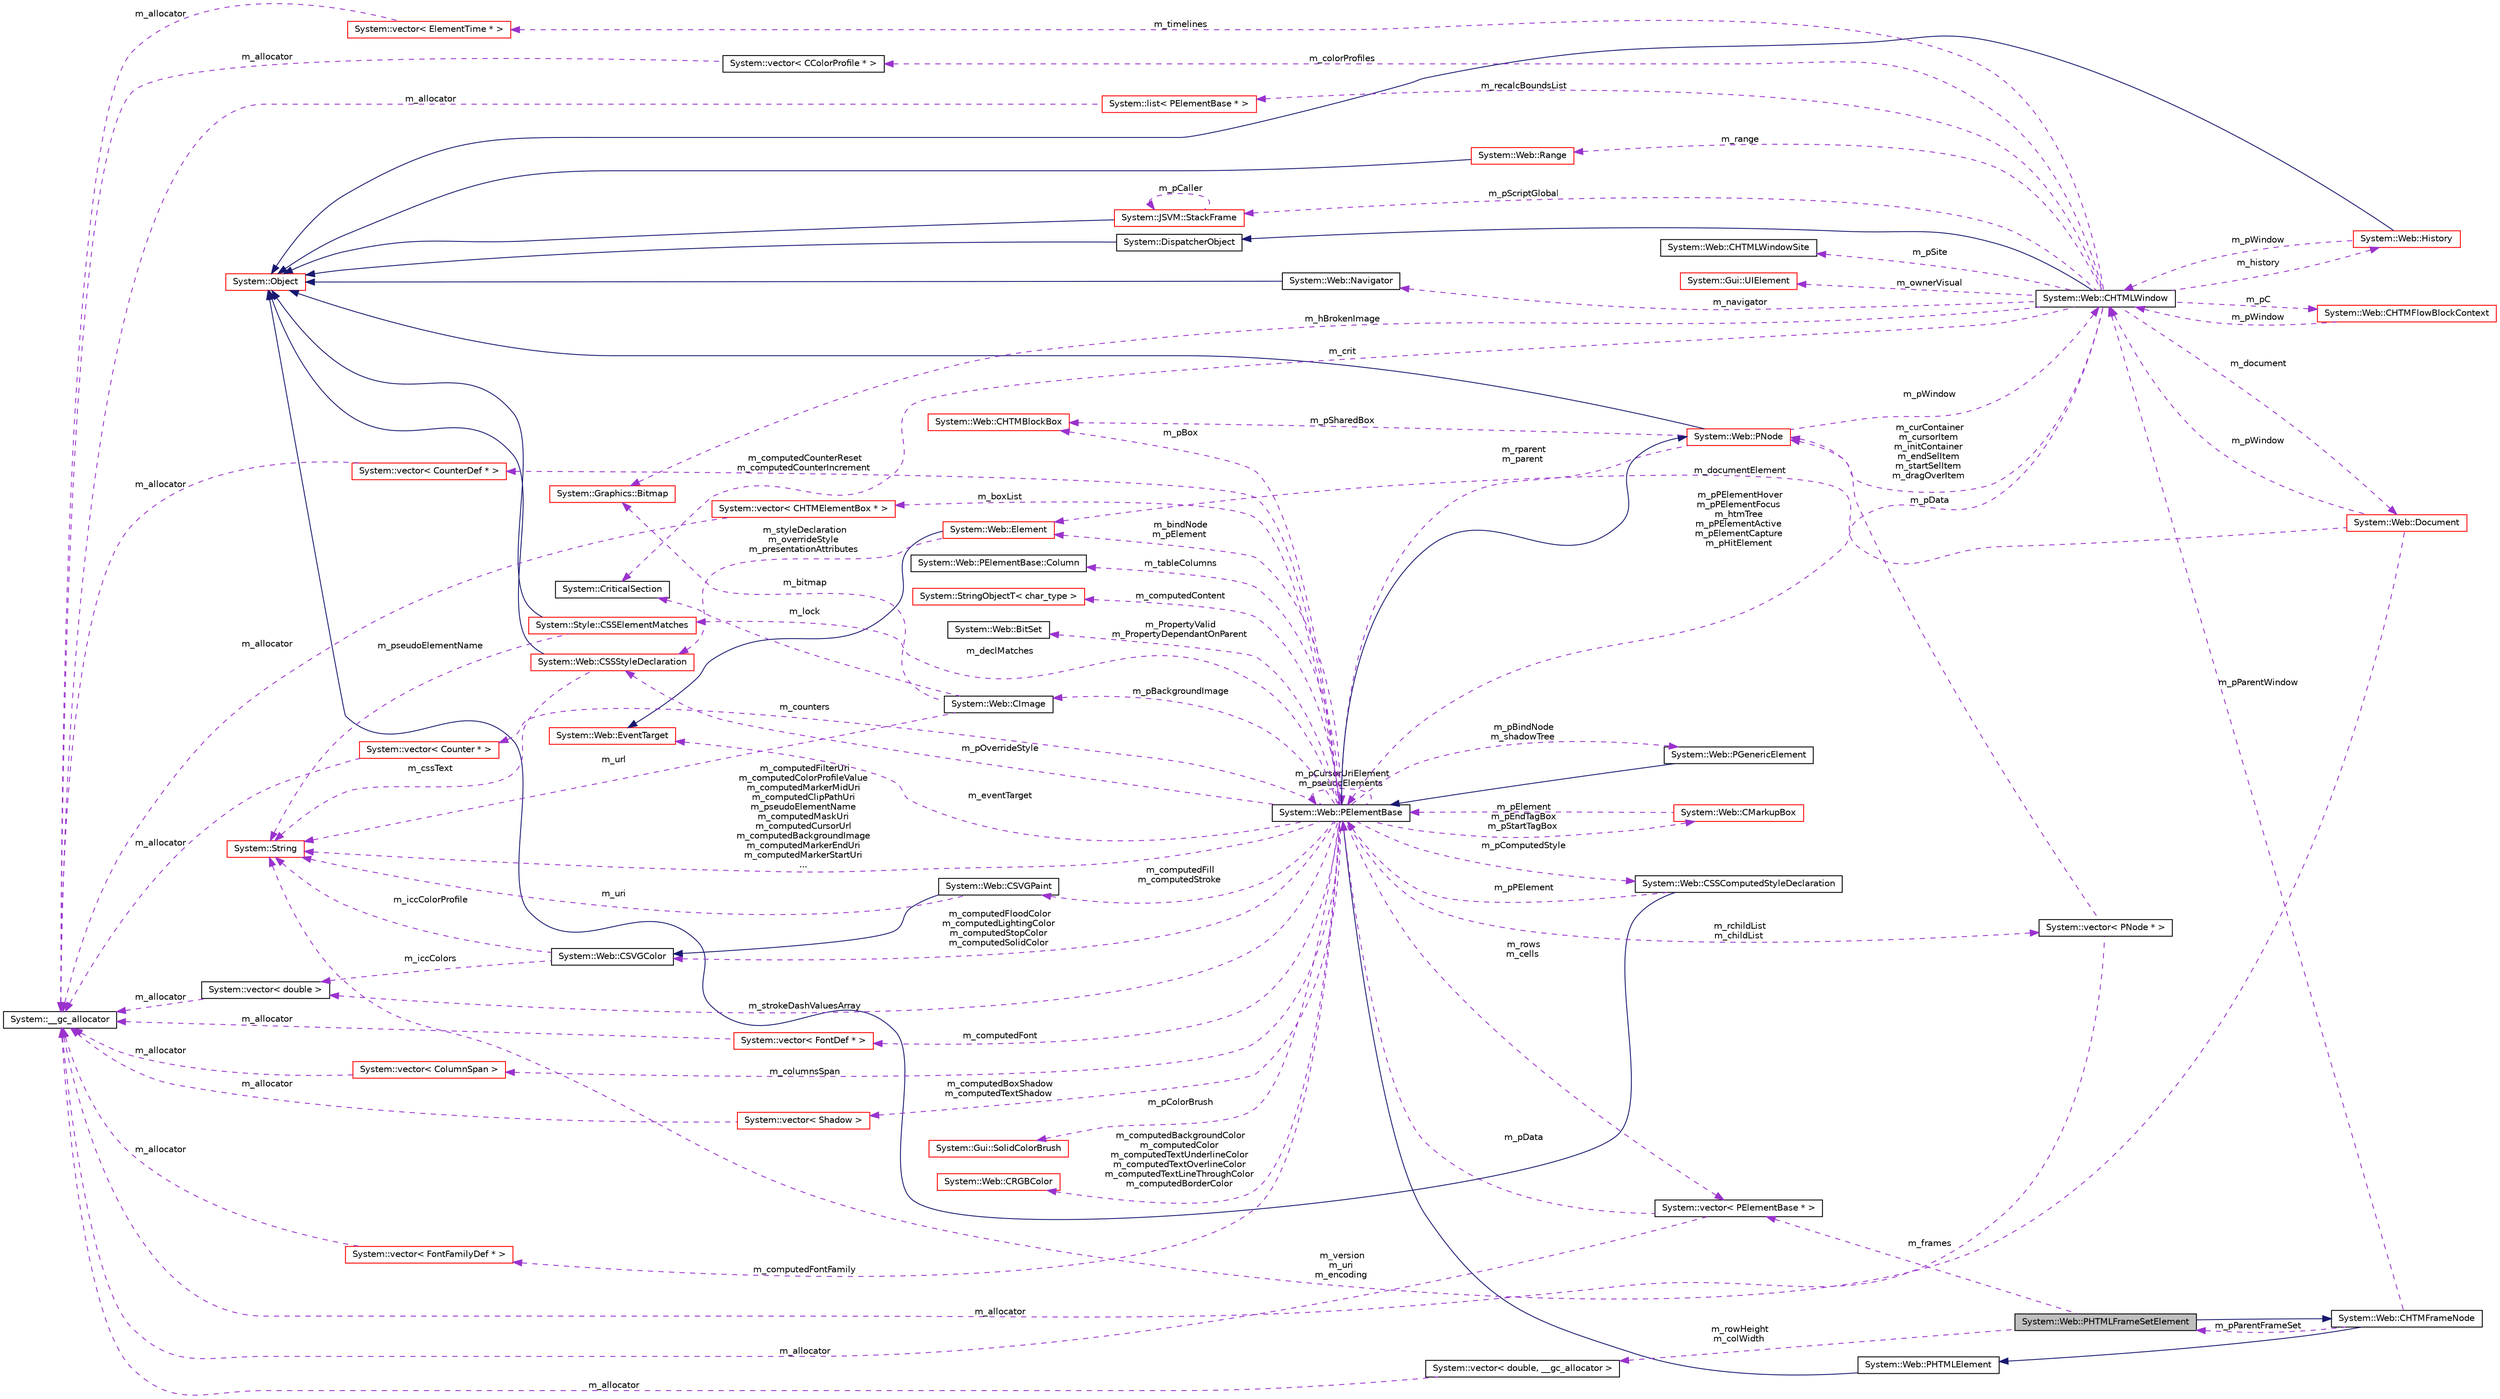 digraph G
{
  edge [fontname="Helvetica",fontsize="10",labelfontname="Helvetica",labelfontsize="10"];
  node [fontname="Helvetica",fontsize="10",shape=record];
  rankdir="LR";
  Node1 [label="System::Web::PHTMLFrameSetElement",height=0.2,width=0.4,color="black", fillcolor="grey75", style="filled" fontcolor="black"];
  Node2 -> Node1 [dir="back",color="midnightblue",fontsize="10",style="solid",fontname="Helvetica"];
  Node2 [label="System::Web::CHTMFrameNode",height=0.2,width=0.4,color="black", fillcolor="white", style="filled",URL="$class_system_1_1_web_1_1_c_h_t_m_frame_node.html"];
  Node3 -> Node2 [dir="back",color="midnightblue",fontsize="10",style="solid",fontname="Helvetica"];
  Node3 [label="System::Web::PHTMLElement",height=0.2,width=0.4,color="black", fillcolor="white", style="filled",URL="$class_system_1_1_web_1_1_p_h_t_m_l_element.html"];
  Node4 -> Node3 [dir="back",color="midnightblue",fontsize="10",style="solid",fontname="Helvetica"];
  Node4 [label="System::Web::PElementBase",height=0.2,width=0.4,color="black", fillcolor="white", style="filled",URL="$class_system_1_1_web_1_1_p_element_base.html"];
  Node5 -> Node4 [dir="back",color="midnightblue",fontsize="10",style="solid",fontname="Helvetica"];
  Node5 [label="System::Web::PNode",height=0.2,width=0.4,color="red", fillcolor="white", style="filled",URL="$class_system_1_1_web_1_1_p_node.html"];
  Node6 -> Node5 [dir="back",color="midnightblue",fontsize="10",style="solid",fontname="Helvetica"];
  Node6 [label="System::Object",height=0.2,width=0.4,color="red", fillcolor="white", style="filled",URL="$class_system_1_1_object.html"];
  Node7 -> Node5 [dir="back",color="darkorchid3",fontsize="10",style="dashed",label=" m_pWindow" ,fontname="Helvetica"];
  Node7 [label="System::Web::CHTMLWindow",height=0.2,width=0.4,color="black", fillcolor="white", style="filled",URL="$class_system_1_1_web_1_1_c_h_t_m_l_window.html"];
  Node8 -> Node7 [dir="back",color="midnightblue",fontsize="10",style="solid",fontname="Helvetica"];
  Node8 [label="System::DispatcherObject",height=0.2,width=0.4,color="black", fillcolor="white", style="filled",URL="$class_system_1_1_dispatcher_object.html"];
  Node6 -> Node8 [dir="back",color="midnightblue",fontsize="10",style="solid",fontname="Helvetica"];
  Node9 -> Node7 [dir="back",color="darkorchid3",fontsize="10",style="dashed",label=" m_pSite" ,fontname="Helvetica"];
  Node9 [label="System::Web::CHTMLWindowSite",height=0.2,width=0.4,color="black", fillcolor="white", style="filled",URL="$class_system_1_1_web_1_1_c_h_t_m_l_window_site.html"];
  Node10 -> Node7 [dir="back",color="darkorchid3",fontsize="10",style="dashed",label=" m_document" ,fontname="Helvetica"];
  Node10 [label="System::Web::Document",height=0.2,width=0.4,color="red", fillcolor="white", style="filled",URL="$class_system_1_1_web_1_1_document.html"];
  Node7 -> Node10 [dir="back",color="darkorchid3",fontsize="10",style="dashed",label=" m_pWindow" ,fontname="Helvetica"];
  Node11 -> Node10 [dir="back",color="darkorchid3",fontsize="10",style="dashed",label=" m_version\nm_uri\nm_encoding" ,fontname="Helvetica"];
  Node11 [label="System::String",height=0.2,width=0.4,color="red", fillcolor="white", style="filled",URL="$class_system_1_1_string.html"];
  Node12 -> Node10 [dir="back",color="darkorchid3",fontsize="10",style="dashed",label=" m_documentElement" ,fontname="Helvetica"];
  Node12 [label="System::Web::Element",height=0.2,width=0.4,color="red", fillcolor="white", style="filled",URL="$class_system_1_1_web_1_1_element.html"];
  Node13 -> Node12 [dir="back",color="midnightblue",fontsize="10",style="solid",fontname="Helvetica"];
  Node13 [label="System::Web::EventTarget",height=0.2,width=0.4,color="red", fillcolor="white", style="filled",URL="$class_system_1_1_web_1_1_event_target.html"];
  Node14 -> Node12 [dir="back",color="darkorchid3",fontsize="10",style="dashed",label=" m_styleDeclaration\nm_overrideStyle\nm_presentationAttributes" ,fontname="Helvetica"];
  Node14 [label="System::Web::CSSStyleDeclaration",height=0.2,width=0.4,color="red", fillcolor="white", style="filled",URL="$class_system_1_1_web_1_1_c_s_s_style_declaration.html"];
  Node6 -> Node14 [dir="back",color="midnightblue",fontsize="10",style="solid",fontname="Helvetica"];
  Node11 -> Node14 [dir="back",color="darkorchid3",fontsize="10",style="dashed",label=" m_cssText" ,fontname="Helvetica"];
  Node15 -> Node7 [dir="back",color="darkorchid3",fontsize="10",style="dashed",label=" m_crit" ,fontname="Helvetica"];
  Node15 [label="System::CriticalSection",height=0.2,width=0.4,color="black", fillcolor="white", style="filled",URL="$class_system_1_1_critical_section.html"];
  Node16 -> Node7 [dir="back",color="darkorchid3",fontsize="10",style="dashed",label=" m_navigator" ,fontname="Helvetica"];
  Node16 [label="System::Web::Navigator",height=0.2,width=0.4,color="black", fillcolor="white", style="filled",URL="$class_system_1_1_web_1_1_navigator.html"];
  Node6 -> Node16 [dir="back",color="midnightblue",fontsize="10",style="solid",fontname="Helvetica"];
  Node17 -> Node7 [dir="back",color="darkorchid3",fontsize="10",style="dashed",label=" m_history" ,fontname="Helvetica"];
  Node17 [label="System::Web::History",height=0.2,width=0.4,color="red", fillcolor="white", style="filled",URL="$class_system_1_1_web_1_1_history.html"];
  Node6 -> Node17 [dir="back",color="midnightblue",fontsize="10",style="solid",fontname="Helvetica"];
  Node7 -> Node17 [dir="back",color="darkorchid3",fontsize="10",style="dashed",label=" m_pWindow" ,fontname="Helvetica"];
  Node18 -> Node7 [dir="back",color="darkorchid3",fontsize="10",style="dashed",label=" m_ownerVisual" ,fontname="Helvetica"];
  Node18 [label="System::Gui::UIElement",height=0.2,width=0.4,color="red", fillcolor="white", style="filled",URL="$class_system_1_1_gui_1_1_u_i_element.html"];
  Node19 -> Node7 [dir="back",color="darkorchid3",fontsize="10",style="dashed",label=" m_timelines" ,fontname="Helvetica"];
  Node19 [label="System::vector\< ElementTime * \>",height=0.2,width=0.4,color="red", fillcolor="white", style="filled",URL="$class_system_1_1vector.html"];
  Node20 -> Node19 [dir="back",color="darkorchid3",fontsize="10",style="dashed",label=" m_allocator" ,fontname="Helvetica"];
  Node20 [label="System::__gc_allocator",height=0.2,width=0.4,color="black", fillcolor="white", style="filled",URL="$class_system_1_1____gc__allocator.html"];
  Node21 -> Node7 [dir="back",color="darkorchid3",fontsize="10",style="dashed",label=" m_pC" ,fontname="Helvetica"];
  Node21 [label="System::Web::CHTMFlowBlockContext",height=0.2,width=0.4,color="red", fillcolor="white", style="filled",URL="$class_system_1_1_web_1_1_c_h_t_m_flow_block_context.html"];
  Node7 -> Node21 [dir="back",color="darkorchid3",fontsize="10",style="dashed",label=" m_pWindow" ,fontname="Helvetica"];
  Node22 -> Node7 [dir="back",color="darkorchid3",fontsize="10",style="dashed",label=" m_range" ,fontname="Helvetica"];
  Node22 [label="System::Web::Range",height=0.2,width=0.4,color="red", fillcolor="white", style="filled",URL="$class_system_1_1_web_1_1_range.html"];
  Node6 -> Node22 [dir="back",color="midnightblue",fontsize="10",style="solid",fontname="Helvetica"];
  Node5 -> Node7 [dir="back",color="darkorchid3",fontsize="10",style="dashed",label=" m_curContainer\nm_cursorItem\nm_initContainer\nm_endSelItem\nm_startSelItem\nm_dragOverItem" ,fontname="Helvetica"];
  Node23 -> Node7 [dir="back",color="darkorchid3",fontsize="10",style="dashed",label=" m_hBrokenImage" ,fontname="Helvetica"];
  Node23 [label="System::Graphics::Bitmap",height=0.2,width=0.4,color="red", fillcolor="white", style="filled",URL="$class_system_1_1_graphics_1_1_bitmap.html"];
  Node24 -> Node7 [dir="back",color="darkorchid3",fontsize="10",style="dashed",label=" m_colorProfiles" ,fontname="Helvetica"];
  Node24 [label="System::vector\< CColorProfile * \>",height=0.2,width=0.4,color="black", fillcolor="white", style="filled",URL="$class_system_1_1vector.html"];
  Node20 -> Node24 [dir="back",color="darkorchid3",fontsize="10",style="dashed",label=" m_allocator" ,fontname="Helvetica"];
  Node4 -> Node7 [dir="back",color="darkorchid3",fontsize="10",style="dashed",label=" m_pPElementHover\nm_pPElementFocus\nm_htmTree\nm_pPElementActive\nm_pElementCapture\nm_pHitElement" ,fontname="Helvetica"];
  Node25 -> Node7 [dir="back",color="darkorchid3",fontsize="10",style="dashed",label=" m_pScriptGlobal" ,fontname="Helvetica"];
  Node25 [label="System::JSVM::StackFrame",height=0.2,width=0.4,color="red", fillcolor="white", style="filled",URL="$class_system_1_1_j_s_v_m_1_1_stack_frame.html"];
  Node6 -> Node25 [dir="back",color="midnightblue",fontsize="10",style="solid",fontname="Helvetica"];
  Node25 -> Node25 [dir="back",color="darkorchid3",fontsize="10",style="dashed",label=" m_pCaller" ,fontname="Helvetica"];
  Node26 -> Node7 [dir="back",color="darkorchid3",fontsize="10",style="dashed",label=" m_recalcBoundsList" ,fontname="Helvetica"];
  Node26 [label="System::list\< PElementBase * \>",height=0.2,width=0.4,color="red", fillcolor="white", style="filled",URL="$class_system_1_1list.html"];
  Node20 -> Node26 [dir="back",color="darkorchid3",fontsize="10",style="dashed",label=" m_allocator" ,fontname="Helvetica"];
  Node4 -> Node5 [dir="back",color="darkorchid3",fontsize="10",style="dashed",label=" m_rparent\nm_parent" ,fontname="Helvetica"];
  Node27 -> Node5 [dir="back",color="darkorchid3",fontsize="10",style="dashed",label=" m_pSharedBox" ,fontname="Helvetica"];
  Node27 [label="System::Web::CHTMBlockBox",height=0.2,width=0.4,color="red", fillcolor="white", style="filled",URL="$class_system_1_1_web_1_1_c_h_t_m_block_box.html"];
  Node13 -> Node4 [dir="back",color="darkorchid3",fontsize="10",style="dashed",label=" m_eventTarget" ,fontname="Helvetica"];
  Node28 -> Node4 [dir="back",color="darkorchid3",fontsize="10",style="dashed",label=" m_computedBackgroundColor\nm_computedColor\nm_computedTextUnderlineColor\nm_computedTextOverlineColor\nm_computedTextLineThroughColor\nm_computedBorderColor" ,fontname="Helvetica"];
  Node28 [label="System::Web::CRGBColor",height=0.2,width=0.4,color="red", fillcolor="white", style="filled",URL="$class_system_1_1_web_1_1_c_r_g_b_color.html"];
  Node29 -> Node4 [dir="back",color="darkorchid3",fontsize="10",style="dashed",label=" m_computedCounterReset\nm_computedCounterIncrement" ,fontname="Helvetica"];
  Node29 [label="System::vector\< CounterDef * \>",height=0.2,width=0.4,color="red", fillcolor="white", style="filled",URL="$class_system_1_1vector.html"];
  Node20 -> Node29 [dir="back",color="darkorchid3",fontsize="10",style="dashed",label=" m_allocator" ,fontname="Helvetica"];
  Node30 -> Node4 [dir="back",color="darkorchid3",fontsize="10",style="dashed",label=" m_boxList" ,fontname="Helvetica"];
  Node30 [label="System::vector\< CHTMElementBox * \>",height=0.2,width=0.4,color="red", fillcolor="white", style="filled",URL="$class_system_1_1vector.html"];
  Node20 -> Node30 [dir="back",color="darkorchid3",fontsize="10",style="dashed",label=" m_allocator" ,fontname="Helvetica"];
  Node31 -> Node4 [dir="back",color="darkorchid3",fontsize="10",style="dashed",label=" m_counters" ,fontname="Helvetica"];
  Node31 [label="System::vector\< Counter * \>",height=0.2,width=0.4,color="red", fillcolor="white", style="filled",URL="$class_system_1_1vector.html"];
  Node20 -> Node31 [dir="back",color="darkorchid3",fontsize="10",style="dashed",label=" m_allocator" ,fontname="Helvetica"];
  Node32 -> Node4 [dir="back",color="darkorchid3",fontsize="10",style="dashed",label=" m_tableColumns" ,fontname="Helvetica"];
  Node32 [label="System::Web::PElementBase::Column",height=0.2,width=0.4,color="black", fillcolor="white", style="filled",URL="$struct_system_1_1_web_1_1_p_element_base_1_1_column.html"];
  Node33 -> Node4 [dir="back",color="darkorchid3",fontsize="10",style="dashed",label=" m_pBackgroundImage" ,fontname="Helvetica"];
  Node33 [label="System::Web::CImage",height=0.2,width=0.4,color="black", fillcolor="white", style="filled",URL="$class_system_1_1_web_1_1_c_image.html"];
  Node15 -> Node33 [dir="back",color="darkorchid3",fontsize="10",style="dashed",label=" m_lock" ,fontname="Helvetica"];
  Node11 -> Node33 [dir="back",color="darkorchid3",fontsize="10",style="dashed",label=" m_url" ,fontname="Helvetica"];
  Node23 -> Node33 [dir="back",color="darkorchid3",fontsize="10",style="dashed",label=" m_bitmap" ,fontname="Helvetica"];
  Node34 -> Node4 [dir="back",color="darkorchid3",fontsize="10",style="dashed",label=" m_pEndTagBox\nm_pStartTagBox" ,fontname="Helvetica"];
  Node34 [label="System::Web::CMarkupBox",height=0.2,width=0.4,color="red", fillcolor="white", style="filled",URL="$class_system_1_1_web_1_1_c_markup_box.html"];
  Node4 -> Node34 [dir="back",color="darkorchid3",fontsize="10",style="dashed",label=" m_pElement" ,fontname="Helvetica"];
  Node35 -> Node4 [dir="back",color="darkorchid3",fontsize="10",style="dashed",label=" m_rows\nm_cells" ,fontname="Helvetica"];
  Node35 [label="System::vector\< PElementBase * \>",height=0.2,width=0.4,color="black", fillcolor="white", style="filled",URL="$class_system_1_1vector.html"];
  Node20 -> Node35 [dir="back",color="darkorchid3",fontsize="10",style="dashed",label=" m_allocator" ,fontname="Helvetica"];
  Node4 -> Node35 [dir="back",color="darkorchid3",fontsize="10",style="dashed",label=" m_pData" ,fontname="Helvetica"];
  Node36 -> Node4 [dir="back",color="darkorchid3",fontsize="10",style="dashed",label=" m_computedFill\nm_computedStroke" ,fontname="Helvetica"];
  Node36 [label="System::Web::CSVGPaint",height=0.2,width=0.4,color="black", fillcolor="white", style="filled",URL="$class_system_1_1_web_1_1_c_s_v_g_paint.html"];
  Node37 -> Node36 [dir="back",color="midnightblue",fontsize="10",style="solid",fontname="Helvetica"];
  Node37 [label="System::Web::CSVGColor",height=0.2,width=0.4,color="black", fillcolor="white", style="filled",URL="$class_system_1_1_web_1_1_c_s_v_g_color.html"];
  Node11 -> Node37 [dir="back",color="darkorchid3",fontsize="10",style="dashed",label=" m_iccColorProfile" ,fontname="Helvetica"];
  Node38 -> Node37 [dir="back",color="darkorchid3",fontsize="10",style="dashed",label=" m_iccColors" ,fontname="Helvetica"];
  Node38 [label="System::vector\< double \>",height=0.2,width=0.4,color="black", fillcolor="white", style="filled",URL="$class_system_1_1vector.html"];
  Node20 -> Node38 [dir="back",color="darkorchid3",fontsize="10",style="dashed",label=" m_allocator" ,fontname="Helvetica"];
  Node11 -> Node36 [dir="back",color="darkorchid3",fontsize="10",style="dashed",label=" m_uri" ,fontname="Helvetica"];
  Node39 -> Node4 [dir="back",color="darkorchid3",fontsize="10",style="dashed",label=" m_computedFont" ,fontname="Helvetica"];
  Node39 [label="System::vector\< FontDef * \>",height=0.2,width=0.4,color="red", fillcolor="white", style="filled",URL="$class_system_1_1vector.html"];
  Node20 -> Node39 [dir="back",color="darkorchid3",fontsize="10",style="dashed",label=" m_allocator" ,fontname="Helvetica"];
  Node40 -> Node4 [dir="back",color="darkorchid3",fontsize="10",style="dashed",label=" m_columnsSpan" ,fontname="Helvetica"];
  Node40 [label="System::vector\< ColumnSpan \>",height=0.2,width=0.4,color="red", fillcolor="white", style="filled",URL="$class_system_1_1vector.html"];
  Node20 -> Node40 [dir="back",color="darkorchid3",fontsize="10",style="dashed",label=" m_allocator" ,fontname="Helvetica"];
  Node41 -> Node4 [dir="back",color="darkorchid3",fontsize="10",style="dashed",label=" m_pComputedStyle" ,fontname="Helvetica"];
  Node41 [label="System::Web::CSSComputedStyleDeclaration",height=0.2,width=0.4,color="black", fillcolor="white", style="filled",URL="$class_system_1_1_web_1_1_c_s_s_computed_style_declaration.html"];
  Node6 -> Node41 [dir="back",color="midnightblue",fontsize="10",style="solid",fontname="Helvetica"];
  Node4 -> Node41 [dir="back",color="darkorchid3",fontsize="10",style="dashed",label=" m_pPElement" ,fontname="Helvetica"];
  Node42 -> Node4 [dir="back",color="darkorchid3",fontsize="10",style="dashed",label=" m_rchildList\nm_childList" ,fontname="Helvetica"];
  Node42 [label="System::vector\< PNode * \>",height=0.2,width=0.4,color="black", fillcolor="white", style="filled",URL="$class_system_1_1vector.html"];
  Node20 -> Node42 [dir="back",color="darkorchid3",fontsize="10",style="dashed",label=" m_allocator" ,fontname="Helvetica"];
  Node5 -> Node42 [dir="back",color="darkorchid3",fontsize="10",style="dashed",label=" m_pData" ,fontname="Helvetica"];
  Node11 -> Node4 [dir="back",color="darkorchid3",fontsize="10",style="dashed",label=" m_computedFilterUri\nm_computedColorProfileValue\nm_computedMarkerMidUri\nm_computedClipPathUri\nm_pseudoElementName\nm_computedMaskUri\nm_computedCursorUrl\nm_computedBackgroundImage\nm_computedMarkerEndUri\nm_computedMarkerStartUri\n..." ,fontname="Helvetica"];
  Node14 -> Node4 [dir="back",color="darkorchid3",fontsize="10",style="dashed",label=" m_pOverrideStyle" ,fontname="Helvetica"];
  Node43 -> Node4 [dir="back",color="darkorchid3",fontsize="10",style="dashed",label=" m_pBindNode\nm_shadowTree" ,fontname="Helvetica"];
  Node43 [label="System::Web::PGenericElement",height=0.2,width=0.4,color="black", fillcolor="white", style="filled",URL="$class_system_1_1_web_1_1_p_generic_element.html"];
  Node4 -> Node43 [dir="back",color="midnightblue",fontsize="10",style="solid",fontname="Helvetica"];
  Node37 -> Node4 [dir="back",color="darkorchid3",fontsize="10",style="dashed",label=" m_computedFloodColor\nm_computedLightingColor\nm_computedStopColor\nm_computedSolidColor" ,fontname="Helvetica"];
  Node44 -> Node4 [dir="back",color="darkorchid3",fontsize="10",style="dashed",label=" m_computedBoxShadow\nm_computedTextShadow" ,fontname="Helvetica"];
  Node44 [label="System::vector\< Shadow \>",height=0.2,width=0.4,color="red", fillcolor="white", style="filled",URL="$class_system_1_1vector.html"];
  Node20 -> Node44 [dir="back",color="darkorchid3",fontsize="10",style="dashed",label=" m_allocator" ,fontname="Helvetica"];
  Node12 -> Node4 [dir="back",color="darkorchid3",fontsize="10",style="dashed",label=" m_bindNode\nm_pElement" ,fontname="Helvetica"];
  Node4 -> Node4 [dir="back",color="darkorchid3",fontsize="10",style="dashed",label=" m_pCursorUriElement\nm_pseudoElements" ,fontname="Helvetica"];
  Node27 -> Node4 [dir="back",color="darkorchid3",fontsize="10",style="dashed",label=" m_pBox" ,fontname="Helvetica"];
  Node38 -> Node4 [dir="back",color="darkorchid3",fontsize="10",style="dashed",label=" m_strokeDashValuesArray" ,fontname="Helvetica"];
  Node45 -> Node4 [dir="back",color="darkorchid3",fontsize="10",style="dashed",label=" m_computedContent" ,fontname="Helvetica"];
  Node45 [label="System::StringObjectT\< char_type \>",height=0.2,width=0.4,color="red", fillcolor="white", style="filled",URL="$class_system_1_1_string_object_t.html"];
  Node46 -> Node4 [dir="back",color="darkorchid3",fontsize="10",style="dashed",label=" m_computedFontFamily" ,fontname="Helvetica"];
  Node46 [label="System::vector\< FontFamilyDef * \>",height=0.2,width=0.4,color="red", fillcolor="white", style="filled",URL="$class_system_1_1vector.html"];
  Node20 -> Node46 [dir="back",color="darkorchid3",fontsize="10",style="dashed",label=" m_allocator" ,fontname="Helvetica"];
  Node47 -> Node4 [dir="back",color="darkorchid3",fontsize="10",style="dashed",label=" m_PropertyValid\nm_PropertyDependantOnParent" ,fontname="Helvetica"];
  Node47 [label="System::Web::BitSet",height=0.2,width=0.4,color="black", fillcolor="white", style="filled",URL="$class_system_1_1_web_1_1_bit_set.html"];
  Node48 -> Node4 [dir="back",color="darkorchid3",fontsize="10",style="dashed",label=" m_pColorBrush" ,fontname="Helvetica"];
  Node48 [label="System::Gui::SolidColorBrush",height=0.2,width=0.4,color="red", fillcolor="white", style="filled",URL="$class_system_1_1_gui_1_1_solid_color_brush.html"];
  Node49 -> Node4 [dir="back",color="darkorchid3",fontsize="10",style="dashed",label=" m_declMatches" ,fontname="Helvetica"];
  Node49 [label="System::Style::CSSElementMatches",height=0.2,width=0.4,color="red", fillcolor="white", style="filled",URL="$class_system_1_1_style_1_1_c_s_s_element_matches.html"];
  Node6 -> Node49 [dir="back",color="midnightblue",fontsize="10",style="solid",fontname="Helvetica"];
  Node11 -> Node49 [dir="back",color="darkorchid3",fontsize="10",style="dashed",label=" m_pseudoElementName" ,fontname="Helvetica"];
  Node7 -> Node2 [dir="back",color="darkorchid3",fontsize="10",style="dashed",label=" m_pParentWindow" ,fontname="Helvetica"];
  Node1 -> Node2 [dir="back",color="darkorchid3",fontsize="10",style="dashed",label=" m_pParentFrameSet" ,fontname="Helvetica"];
  Node35 -> Node1 [dir="back",color="darkorchid3",fontsize="10",style="dashed",label=" m_frames" ,fontname="Helvetica"];
  Node50 -> Node1 [dir="back",color="darkorchid3",fontsize="10",style="dashed",label=" m_rowHeight\nm_colWidth" ,fontname="Helvetica"];
  Node50 [label="System::vector\< double, __gc_allocator \>",height=0.2,width=0.4,color="black", fillcolor="white", style="filled",URL="$class_system_1_1vector.html"];
  Node20 -> Node50 [dir="back",color="darkorchid3",fontsize="10",style="dashed",label=" m_allocator" ,fontname="Helvetica"];
}
